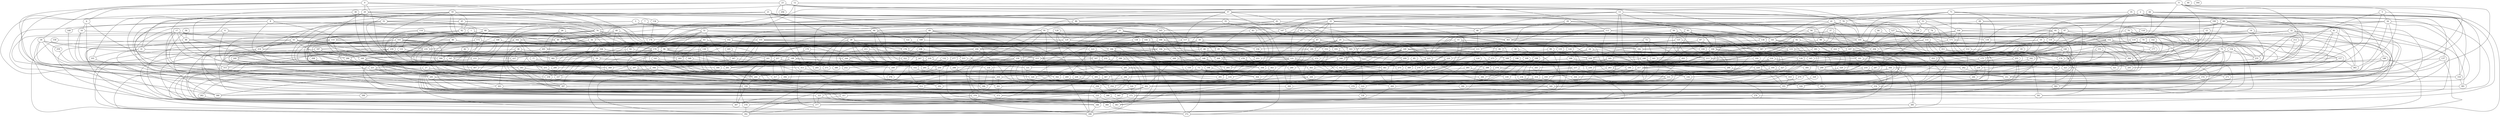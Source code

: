 strict graph "gnp_random_graph(400,0.015)" {
0;
1;
2;
3;
4;
5;
6;
7;
8;
9;
10;
11;
12;
13;
14;
15;
16;
17;
18;
19;
20;
21;
22;
23;
24;
25;
26;
27;
28;
29;
30;
31;
32;
33;
34;
35;
36;
37;
38;
39;
40;
41;
42;
43;
44;
45;
46;
47;
48;
49;
50;
51;
52;
53;
54;
55;
56;
57;
58;
59;
60;
61;
62;
63;
64;
65;
66;
67;
68;
69;
70;
71;
72;
73;
74;
75;
76;
77;
78;
79;
80;
81;
82;
83;
84;
85;
86;
87;
88;
89;
90;
91;
92;
93;
94;
95;
96;
97;
98;
99;
100;
101;
102;
103;
104;
105;
106;
107;
108;
109;
110;
111;
112;
113;
114;
115;
116;
117;
118;
119;
120;
121;
122;
123;
124;
125;
126;
127;
128;
129;
130;
131;
132;
133;
134;
135;
136;
137;
138;
139;
140;
141;
142;
143;
144;
145;
146;
147;
148;
149;
150;
151;
152;
153;
154;
155;
156;
157;
158;
159;
160;
161;
162;
163;
164;
165;
166;
167;
168;
169;
170;
171;
172;
173;
174;
175;
176;
177;
178;
179;
180;
181;
182;
183;
184;
185;
186;
187;
188;
189;
190;
191;
192;
193;
194;
195;
196;
197;
198;
199;
200;
201;
202;
203;
204;
205;
206;
207;
208;
209;
210;
211;
212;
213;
214;
215;
216;
217;
218;
219;
220;
221;
222;
223;
224;
225;
226;
227;
228;
229;
230;
231;
232;
233;
234;
235;
236;
237;
238;
239;
240;
241;
242;
243;
244;
245;
246;
247;
248;
249;
250;
251;
252;
253;
254;
255;
256;
257;
258;
259;
260;
261;
262;
263;
264;
265;
266;
267;
268;
269;
270;
271;
272;
273;
274;
275;
276;
277;
278;
279;
280;
281;
282;
283;
284;
285;
286;
287;
288;
289;
290;
291;
292;
293;
294;
295;
296;
297;
298;
299;
300;
301;
302;
303;
304;
305;
306;
307;
308;
309;
310;
311;
312;
313;
314;
315;
316;
317;
318;
319;
320;
321;
322;
323;
324;
325;
326;
327;
328;
329;
330;
331;
332;
333;
334;
335;
336;
337;
338;
339;
340;
341;
342;
343;
344;
345;
346;
347;
348;
349;
350;
351;
352;
353;
354;
355;
356;
357;
358;
359;
360;
361;
362;
363;
364;
365;
366;
367;
368;
369;
370;
371;
372;
373;
374;
375;
376;
377;
378;
379;
380;
381;
382;
383;
384;
385;
386;
387;
388;
389;
390;
391;
392;
393;
394;
395;
396;
397;
398;
399;
0 -- 322  [is_available=True, prob="1.0"];
0 -- 4  [is_available=True, prob="0.0726998832692"];
0 -- 301  [is_available=True, prob="0.806934179487"];
0 -- 206  [is_available=True, prob="0.894189345176"];
0 -- 20  [is_available=True, prob="1.0"];
0 -- 89  [is_available=True, prob="0.0218741669654"];
0 -- 30  [is_available=True, prob="0.818234879065"];
1 -- 131  [is_available=True, prob="1.0"];
1 -- 293  [is_available=True, prob="0.576075749547"];
1 -- 363  [is_available=True, prob="0.551201395053"];
1 -- 110  [is_available=True, prob="0.827948756315"];
1 -- 208  [is_available=True, prob="1.0"];
1 -- 246  [is_available=True, prob="1.0"];
1 -- 250  [is_available=True, prob="1.0"];
1 -- 155  [is_available=True, prob="0.784431760391"];
2 -- 105  [is_available=True, prob="1.0"];
2 -- 75  [is_available=True, prob="0.796794281281"];
2 -- 147  [is_available=True, prob="0.865107361998"];
2 -- 86  [is_available=True, prob="0.0222713299211"];
2 -- 137  [is_available=True, prob="1.0"];
2 -- 346  [is_available=True, prob="0.456144506283"];
2 -- 316  [is_available=True, prob="1.0"];
3 -- 64  [is_available=True, prob="1.0"];
3 -- 375  [is_available=True, prob="0.869087251395"];
3 -- 117  [is_available=True, prob="0.648052642475"];
3 -- 261  [is_available=True, prob="0.861045793582"];
4 -- 16  [is_available=True, prob="0.8864954174"];
4 -- 286  [is_available=True, prob="0.865435330327"];
4 -- 217  [is_available=True, prob="0.637368089387"];
5 -- 288  [is_available=True, prob="0.8856709337"];
5 -- 34  [is_available=True, prob="0.791278885497"];
5 -- 274  [is_available=True, prob="0.222026083991"];
5 -- 279  [is_available=True, prob="0.584439600055"];
6 -- 325  [is_available=True, prob="0.0122724106047"];
6 -- 110  [is_available=True, prob="1.0"];
6 -- 102  [is_available=True, prob="1.0"];
6 -- 285  [is_available=True, prob="0.403318284214"];
7 -- 98  [is_available=True, prob="0.689351737018"];
7 -- 229  [is_available=True, prob="1.0"];
7 -- 394  [is_available=True, prob="1.0"];
7 -- 51  [is_available=True, prob="0.884594959981"];
7 -- 378  [is_available=True, prob="0.318145336732"];
7 -- 159  [is_available=True, prob="0.499278144308"];
8 -- 68  [is_available=True, prob="1.0"];
8 -- 168  [is_available=True, prob="1.0"];
8 -- 363  [is_available=True, prob="0.225043532969"];
8 -- 306  [is_available=True, prob="0.535110232657"];
8 -- 371  [is_available=True, prob="0.960340244808"];
8 -- 388  [is_available=True, prob="0.204473792044"];
9 -- 231  [is_available=True, prob="0.748900096702"];
9 -- 170  [is_available=True, prob="0.113413078509"];
9 -- 141  [is_available=True, prob="1.0"];
9 -- 174  [is_available=True, prob="0.32110133143"];
9 -- 271  [is_available=True, prob="0.482257637343"];
9 -- 367  [is_available=True, prob="0.845804739842"];
9 -- 89  [is_available=True, prob="0.346884150103"];
9 -- 57  [is_available=True, prob="0.808056725786"];
9 -- 314  [is_available=True, prob="0.228247129012"];
9 -- 347  [is_available=True, prob="0.429451484908"];
10 -- 350  [is_available=True, prob="0.843493603841"];
10 -- 323  [is_available=True, prob="0.599103185294"];
10 -- 156  [is_available=True, prob="0.0388002867244"];
10 -- 222  [is_available=True, prob="1.0"];
10 -- 126  [is_available=True, prob="1.0"];
11 -- 129  [is_available=True, prob="0.931888008129"];
11 -- 166  [is_available=True, prob="0.420814862712"];
11 -- 108  [is_available=True, prob="0.167272460382"];
11 -- 397  [is_available=True, prob="1.0"];
11 -- 371  [is_available=True, prob="1.0"];
11 -- 150  [is_available=True, prob="0.0859266915567"];
11 -- 311  [is_available=True, prob="1.0"];
11 -- 286  [is_available=True, prob="0.55977093678"];
12 -- 324  [is_available=True, prob="0.58078640972"];
12 -- 105  [is_available=True, prob="0.487306170405"];
12 -- 20  [is_available=True, prob="0.344029566256"];
12 -- 141  [is_available=True, prob="0.394383444027"];
12 -- 230  [is_available=True, prob="0.264321385663"];
13 -- 33  [is_available=True, prob="1.0"];
13 -- 228  [is_available=True, prob="0.164544455276"];
13 -- 359  [is_available=True, prob="0.940544817257"];
13 -- 75  [is_available=True, prob="0.204812118777"];
13 -- 46  [is_available=True, prob="0.230679340404"];
13 -- 181  [is_available=True, prob="0.987161251895"];
13 -- 121  [is_available=True, prob="0.0503977442242"];
13 -- 185  [is_available=True, prob="1.0"];
14 -- 56  [is_available=True, prob="1.0"];
14 -- 362  [is_available=True, prob="1.0"];
14 -- 205  [is_available=True, prob="0.523350318131"];
14 -- 119  [is_available=True, prob="0.437494246122"];
15 -- 227  [is_available=True, prob="1.0"];
15 -- 135  [is_available=True, prob="0.678525943295"];
15 -- 150  [is_available=True, prob="0.0925444805147"];
15 -- 248  [is_available=True, prob="0.10038899521"];
15 -- 283  [is_available=True, prob="0.714387052655"];
15 -- 124  [is_available=True, prob="0.962356676251"];
15 -- 318  [is_available=True, prob="0.361165212818"];
16 -- 89  [is_available=True, prob="0.451609479137"];
16 -- 251  [is_available=True, prob="0.750113547743"];
16 -- 183  [is_available=True, prob="0.478127646544"];
17 -- 80  [is_available=True, prob="0.646689781952"];
17 -- 307  [is_available=True, prob="1.0"];
17 -- 345  [is_available=True, prob="0.0639357047348"];
17 -- 88  [is_available=True, prob="0.191202917795"];
17 -- 89  [is_available=True, prob="0.143298382518"];
17 -- 285  [is_available=True, prob="0.529308435847"];
17 -- 31  [is_available=True, prob="0.0480601513245"];
18 -- 129  [is_available=True, prob="0.48625948854"];
18 -- 163  [is_available=True, prob="0.924795059215"];
18 -- 101  [is_available=True, prob="0.00225679172551"];
18 -- 165  [is_available=True, prob="0.777521840631"];
18 -- 170  [is_available=True, prob="0.0725422822349"];
18 -- 76  [is_available=True, prob="1.0"];
18 -- 241  [is_available=True, prob="0.750787515697"];
18 -- 82  [is_available=True, prob="1.0"];
18 -- 195  [is_available=True, prob="0.750771093397"];
18 -- 86  [is_available=True, prob="1.0"];
18 -- 280  [is_available=True, prob="0.492959344936"];
18 -- 63  [is_available=True, prob="1.0"];
19 -- 299  [is_available=True, prob="1.0"];
19 -- 275  [is_available=True, prob="0.480439658344"];
19 -- 268  [is_available=True, prob="1.0"];
19 -- 253  [is_available=True, prob="0.908957449236"];
20 -- 134  [is_available=True, prob="0.100233698751"];
20 -- 330  [is_available=True, prob="1.0"];
20 -- 141  [is_available=True, prob="0.915362178452"];
20 -- 397  [is_available=True, prob="0.542328369428"];
20 -- 382  [is_available=True, prob="0.179436048918"];
20 -- 315  [is_available=True, prob="0.179372400438"];
20 -- 190  [is_available=True, prob="0.732938953558"];
21 -- 321  [is_available=True, prob="0.156263913297"];
21 -- 261  [is_available=True, prob="0.661368857346"];
21 -- 391  [is_available=True, prob="1.0"];
21 -- 104  [is_available=True, prob="0.725386595008"];
21 -- 337  [is_available=True, prob="0.481969895527"];
21 -- 52  [is_available=True, prob="0.975326209671"];
21 -- 149  [is_available=True, prob="0.9861273486"];
21 -- 313  [is_available=True, prob="0.582813304405"];
21 -- 28  [is_available=True, prob="0.48725311807"];
22 -- 145  [is_available=True, prob="0.0530524751824"];
22 -- 371  [is_available=True, prob="0.142746388203"];
22 -- 365  [is_available=True, prob="0.913012517409"];
22 -- 166  [is_available=True, prob="0.25827520915"];
23 -- 256  [is_available=True, prob="0.731638148249"];
23 -- 354  [is_available=True, prob="0.720122589967"];
23 -- 78  [is_available=True, prob="0.208931518158"];
23 -- 113  [is_available=True, prob="0.53476714606"];
23 -- 57  [is_available=True, prob="1.0"];
23 -- 91  [is_available=True, prob="1.0"];
23 -- 31  [is_available=True, prob="0.243316908833"];
24 -- 209  [is_available=True, prob="0.127213498611"];
24 -- 242  [is_available=True, prob="0.829390544356"];
24 -- 301  [is_available=True, prob="0.767081837512"];
24 -- 343  [is_available=True, prob="0.197572942877"];
25 -- 225  [is_available=True, prob="0.51302071992"];
25 -- 356  [is_available=True, prob="0.867844623444"];
25 -- 353  [is_available=True, prob="0.770835372857"];
25 -- 40  [is_available=True, prob="0.56796952026"];
25 -- 115  [is_available=True, prob="0.609080456639"];
25 -- 180  [is_available=True, prob="0.0206565216538"];
26 -- 56  [is_available=True, prob="0.748519345381"];
26 -- 201  [is_available=True, prob="0.336757553849"];
27 -- 337  [is_available=True, prob="0.544582476505"];
27 -- 372  [is_available=True, prob="0.496379883048"];
27 -- 318  [is_available=True, prob="1.0"];
28 -- 224  [is_available=True, prob="0.431739326799"];
28 -- 291  [is_available=True, prob="1.0"];
28 -- 293  [is_available=True, prob="0.787421954246"];
28 -- 40  [is_available=True, prob="1.0"];
28 -- 205  [is_available=True, prob="0.521569472631"];
28 -- 334  [is_available=True, prob="0.143870319516"];
28 -- 146  [is_available=True, prob="0.737176876537"];
28 -- 59  [is_available=True, prob="0.161222906465"];
28 -- 220  [is_available=True, prob="0.997884205788"];
29 -- 225  [is_available=True, prob="1.0"];
29 -- 171  [is_available=True, prob="0.546797559934"];
29 -- 111  [is_available=True, prob="1.0"];
29 -- 273  [is_available=True, prob="0.41897433238"];
29 -- 93  [is_available=True, prob="0.518491891659"];
29 -- 95  [is_available=True, prob="1.0"];
30 -- 160  [is_available=True, prob="0.975880904315"];
30 -- 259  [is_available=True, prob="0.920052481606"];
30 -- 235  [is_available=True, prob="0.852783435146"];
30 -- 317  [is_available=True, prob="1.0"];
30 -- 355  [is_available=True, prob="1.0"];
30 -- 285  [is_available=True, prob="0.904579583661"];
31 -- 388  [is_available=True, prob="0.570090838161"];
31 -- 101  [is_available=True, prob="0.938927334771"];
31 -- 233  [is_available=True, prob="0.0169078542123"];
31 -- 365  [is_available=True, prob="1.0"];
32 -- 224  [is_available=True, prob="0.441386568172"];
32 -- 385  [is_available=True, prob="0.702632935703"];
32 -- 386  [is_available=True, prob="0.884281787705"];
32 -- 363  [is_available=True, prob="0.0696092686263"];
32 -- 204  [is_available=True, prob="1.0"];
32 -- 79  [is_available=True, prob="1.0"];
33 -- 163  [is_available=True, prob="0.822408149073"];
33 -- 102  [is_available=True, prob="0.564966468458"];
33 -- 296  [is_available=True, prob="1.0"];
33 -- 46  [is_available=True, prob="1.0"];
33 -- 368  [is_available=True, prob="1.0"];
33 -- 83  [is_available=True, prob="0.276248248884"];
33 -- 285  [is_available=True, prob="1.0"];
34 -- 388  [is_available=True, prob="0.277323231494"];
34 -- 104  [is_available=True, prob="1.0"];
34 -- 380  [is_available=True, prob="0.141743603514"];
34 -- 365  [is_available=True, prob="0.850524415701"];
34 -- 333  [is_available=True, prob="0.102433809178"];
34 -- 215  [is_available=True, prob="0.303608904574"];
34 -- 316  [is_available=True, prob="1.0"];
35 -- 384  [is_available=True, prob="0.171738657162"];
35 -- 65  [is_available=True, prob="0.70427121637"];
35 -- 236  [is_available=True, prob="0.165838650368"];
35 -- 186  [is_available=True, prob="0.67842156584"];
35 -- 60  [is_available=True, prob="0.312705850204"];
35 -- 254  [is_available=True, prob="0.633059893337"];
35 -- 191  [is_available=True, prob="1.0"];
36 -- 160  [is_available=True, prob="0.259307345232"];
36 -- 227  [is_available=True, prob="1.0"];
36 -- 263  [is_available=True, prob="1.0"];
36 -- 264  [is_available=True, prob="0.130572609938"];
36 -- 77  [is_available=True, prob="0.050706943885"];
36 -- 59  [is_available=True, prob="0.267587161336"];
37 -- 96  [is_available=True, prob="0.582565631595"];
37 -- 225  [is_available=True, prob="0.979534292677"];
37 -- 117  [is_available=True, prob="0.650119655486"];
37 -- 358  [is_available=True, prob="0.525595087806"];
37 -- 239  [is_available=True, prob="0.599638855545"];
38 -- 382  [is_available=True, prob="0.0109203659503"];
38 -- 124  [is_available=True, prob="1.0"];
38 -- 45  [is_available=True, prob="1.0"];
38 -- 358  [is_available=True, prob="1.0"];
39 -- 65  [is_available=True, prob="0.0564804400103"];
39 -- 362  [is_available=True, prob="0.968181616645"];
39 -- 300  [is_available=True, prob="0.550469991562"];
39 -- 111  [is_available=True, prob="0.256157251491"];
39 -- 336  [is_available=True, prob="1.0"];
39 -- 218  [is_available=True, prob="0.873630087404"];
39 -- 253  [is_available=True, prob="1.0"];
40 -- 225  [is_available=True, prob="1.0"];
40 -- 236  [is_available=True, prob="0.854188515443"];
40 -- 146  [is_available=True, prob="0.28181677869"];
40 -- 213  [is_available=True, prob="0.435419665795"];
40 -- 218  [is_available=True, prob="1.0"];
41 -- 160  [is_available=True, prob="0.163269220263"];
41 -- 68  [is_available=True, prob="0.00481364329269"];
41 -- 229  [is_available=True, prob="0.162476241801"];
41 -- 105  [is_available=True, prob="1.0"];
41 -- 273  [is_available=True, prob="0.549684703043"];
41 -- 127  [is_available=True, prob="1.0"];
42 -- 306  [is_available=True, prob="0.782887089251"];
43 -- 96  [is_available=True, prob="0.588425056312"];
43 -- 65  [is_available=True, prob="1.0"];
43 -- 391  [is_available=True, prob="0.0726966720473"];
43 -- 360  [is_available=True, prob="0.617944403679"];
43 -- 202  [is_available=True, prob="0.682617993857"];
43 -- 396  [is_available=True, prob="0.016600836974"];
43 -- 372  [is_available=True, prob="0.25426364605"];
43 -- 218  [is_available=True, prob="1.0"];
43 -- 347  [is_available=True, prob="0.0369768953368"];
44 -- 321  [is_available=True, prob="0.884425281504"];
44 -- 69  [is_available=True, prob="0.800206193464"];
44 -- 170  [is_available=True, prob="0.436810575693"];
44 -- 235  [is_available=True, prob="1.0"];
44 -- 116  [is_available=True, prob="0.758622069738"];
44 -- 372  [is_available=True, prob="0.749545558186"];
44 -- 381  [is_available=True, prob="0.790019709753"];
45 -- 82  [is_available=True, prob="0.159533537032"];
45 -- 123  [is_available=True, prob="1.0"];
45 -- 156  [is_available=True, prob="1.0"];
45 -- 319  [is_available=True, prob="1.0"];
46 -- 111  [is_available=True, prob="0.550758798246"];
46 -- 299  [is_available=True, prob="0.825027260064"];
46 -- 87  [is_available=True, prob="0.419320345598"];
47 -- 162  [is_available=True, prob="0.32847316966"];
47 -- 116  [is_available=True, prob="1.0"];
47 -- 349  [is_available=True, prob="0.0489947216005"];
47 -- 174  [is_available=True, prob="0.524653536572"];
48 -- 260  [is_available=True, prob="1.0"];
48 -- 235  [is_available=True, prob="0.312124783403"];
48 -- 178  [is_available=True, prob="1.0"];
48 -- 56  [is_available=True, prob="0.726594137724"];
48 -- 218  [is_available=True, prob="0.20410149582"];
48 -- 382  [is_available=True, prob="0.474556131048"];
49 -- 305  [is_available=True, prob="0.326226025189"];
49 -- 340  [is_available=True, prob="0.51821014142"];
49 -- 214  [is_available=True, prob="1.0"];
49 -- 88  [is_available=True, prob="1.0"];
49 -- 218  [is_available=True, prob="0.645221228575"];
49 -- 189  [is_available=True, prob="0.917884597635"];
49 -- 383  [is_available=True, prob="0.304742314329"];
50 -- 394  [is_available=True, prob="0.708334290134"];
50 -- 141  [is_available=True, prob="0.101934965212"];
50 -- 270  [is_available=True, prob="0.571215327343"];
50 -- 335  [is_available=True, prob="0.0209034900092"];
50 -- 153  [is_available=True, prob="0.5046171412"];
50 -- 284  [is_available=True, prob="0.385286375303"];
50 -- 125  [is_available=True, prob="0.332071644601"];
51 -- 320  [is_available=True, prob="1.0"];
51 -- 169  [is_available=True, prob="0.752327982251"];
51 -- 305  [is_available=True, prob="1.0"];
51 -- 371  [is_available=True, prob="0.38367023394"];
51 -- 116  [is_available=True, prob="0.809308065496"];
51 -- 201  [is_available=True, prob="0.942452399518"];
51 -- 184  [is_available=True, prob="1.0"];
52 -- 214  [is_available=True, prob="0.593512075682"];
52 -- 76  [is_available=True, prob="0.931094130354"];
52 -- 342  [is_available=True, prob="0.0797877887847"];
52 -- 345  [is_available=True, prob="0.588178617729"];
52 -- 197  [is_available=True, prob="0.140739173959"];
53 -- 97  [is_available=True, prob="0.0777564462385"];
53 -- 363  [is_available=True, prob="0.734155521201"];
53 -- 228  [is_available=True, prob="0.48361185449"];
53 -- 75  [is_available=True, prob="0.371632683564"];
53 -- 311  [is_available=True, prob="0.203673121104"];
53 -- 123  [is_available=True, prob="0.528604405328"];
54 -- 196  [is_available=True, prob="0.0151601933133"];
54 -- 355  [is_available=True, prob="0.694880420911"];
54 -- 108  [is_available=True, prob="0.469235753043"];
55 -- 64  [is_available=True, prob="0.304231495754"];
55 -- 324  [is_available=True, prob="0.614300360573"];
55 -- 331  [is_available=True, prob="1.0"];
55 -- 76  [is_available=True, prob="1.0"];
55 -- 87  [is_available=True, prob="1.0"];
55 -- 319  [is_available=True, prob="0.885435219027"];
56 -- 164  [is_available=True, prob="0.889227415097"];
56 -- 397  [is_available=True, prob="0.807803626225"];
57 -- 136  [is_available=True, prob="0.285136567663"];
57 -- 117  [is_available=True, prob="1.0"];
57 -- 280  [is_available=True, prob="1.0"];
57 -- 250  [is_available=True, prob="0.538532911146"];
57 -- 61  [is_available=True, prob="0.770274520108"];
57 -- 254  [is_available=True, prob="0.568350576857"];
58 -- 88  [is_available=True, prob="0.762532580686"];
58 -- 315  [is_available=True, prob="1.0"];
59 -- 288  [is_available=True, prob="0.853001925136"];
59 -- 261  [is_available=True, prob="1.0"];
59 -- 360  [is_available=True, prob="0.365325659631"];
59 -- 357  [is_available=True, prob="0.818101231855"];
60 -- 384  [is_available=True, prob="0.722205655266"];
60 -- 321  [is_available=True, prob="0.977537603266"];
60 -- 326  [is_available=True, prob="1.0"];
60 -- 301  [is_available=True, prob="0.100388602944"];
60 -- 252  [is_available=True, prob="0.872936590898"];
60 -- 126  [is_available=True, prob="0.360509287435"];
60 -- 95  [is_available=True, prob="0.0822383497836"];
61 -- 107  [is_available=True, prob="0.635097295637"];
61 -- 293  [is_available=True, prob="1.0"];
61 -- 106  [is_available=True, prob="0.128563857099"];
61 -- 171  [is_available=True, prob="0.837073916449"];
61 -- 82  [is_available=True, prob="0.794950828455"];
61 -- 89  [is_available=True, prob="0.3474845725"];
62 -- 121  [is_available=True, prob="1.0"];
62 -- 227  [is_available=True, prob="0.695975385151"];
63 -- 385  [is_available=True, prob="0.225829391299"];
63 -- 235  [is_available=True, prob="0.429695626155"];
63 -- 367  [is_available=True, prob="0.601518750497"];
63 -- 240  [is_available=True, prob="0.299273526187"];
63 -- 277  [is_available=True, prob="0.792901972587"];
63 -- 380  [is_available=True, prob="0.400861477208"];
63 -- 383  [is_available=True, prob="0.570404949913"];
64 -- 295  [is_available=True, prob="0.426120108032"];
64 -- 105  [is_available=True, prob="0.166796777993"];
64 -- 241  [is_available=True, prob="0.445397215996"];
64 -- 89  [is_available=True, prob="0.95421562832"];
64 -- 217  [is_available=True, prob="0.587121723783"];
64 -- 122  [is_available=True, prob="0.829423149908"];
65 -- 198  [is_available=True, prob="0.676848759113"];
65 -- 272  [is_available=True, prob="0.705221669454"];
65 -- 241  [is_available=True, prob="0.921995959516"];
65 -- 283  [is_available=True, prob="0.340573729717"];
67 -- 106  [is_available=True, prob="0.751519007822"];
67 -- 330  [is_available=True, prob="0.292300250109"];
67 -- 194  [is_available=True, prob="0.157308498952"];
68 -- 129  [is_available=True, prob="0.788553556657"];
68 -- 167  [is_available=True, prob="1.0"];
68 -- 172  [is_available=True, prob="0.520052661299"];
68 -- 346  [is_available=True, prob="1.0"];
68 -- 379  [is_available=True, prob="1.0"];
68 -- 286  [is_available=True, prob="0.620735979017"];
69 -- 136  [is_available=True, prob="1.0"];
69 -- 233  [is_available=True, prob="0.55427609402"];
69 -- 290  [is_available=True, prob="0.0201785960077"];
69 -- 118  [is_available=True, prob="0.0141889847807"];
70 -- 323  [is_available=True, prob="0.186561155667"];
70 -- 293  [is_available=True, prob="1.0"];
70 -- 297  [is_available=True, prob="0.872024205217"];
70 -- 107  [is_available=True, prob="0.78579712834"];
70 -- 173  [is_available=True, prob="0.223015901558"];
70 -- 177  [is_available=True, prob="0.463558886848"];
71 -- 229  [is_available=True, prob="0.0954715026367"];
71 -- 74  [is_available=True, prob="0.508229126601"];
71 -- 171  [is_available=True, prob="0.535128746616"];
71 -- 365  [is_available=True, prob="0.075391326592"];
71 -- 78  [is_available=True, prob="1.0"];
71 -- 113  [is_available=True, prob="0.328234914175"];
71 -- 341  [is_available=True, prob="0.590680276794"];
72 -- 161  [is_available=True, prob="0.335785970444"];
72 -- 354  [is_available=True, prob="0.86894540784"];
72 -- 203  [is_available=True, prob="0.747359630941"];
72 -- 246  [is_available=True, prob="0.10136698058"];
72 -- 193  [is_available=True, prob="1.0"];
73 -- 354  [is_available=True, prob="0.686301088819"];
73 -- 318  [is_available=True, prob="0.272573807618"];
73 -- 271  [is_available=True, prob="0.412006587932"];
74 -- 287  [is_available=True, prob="0.676116079895"];
74 -- 133  [is_available=True, prob="0.874747408546"];
75 -- 384  [is_available=True, prob="0.195672462634"];
75 -- 161  [is_available=True, prob="1.0"];
75 -- 229  [is_available=True, prob="0.114223549101"];
75 -- 302  [is_available=True, prob="0.754113839973"];
75 -- 335  [is_available=True, prob="0.0440127003062"];
75 -- 351  [is_available=True, prob="0.52889881581"];
75 -- 340  [is_available=True, prob="1.0"];
75 -- 219  [is_available=True, prob="0.10048418793"];
75 -- 157  [is_available=True, prob="0.0248290623158"];
75 -- 287  [is_available=True, prob="0.345166888119"];
76 -- 198  [is_available=True, prob="1.0"];
76 -- 135  [is_available=True, prob="1.0"];
76 -- 266  [is_available=True, prob="0.597926194736"];
76 -- 306  [is_available=True, prob="0.861593680554"];
76 -- 117  [is_available=True, prob="1.0"];
76 -- 214  [is_available=True, prob="0.239712714026"];
76 -- 87  [is_available=True, prob="1.0"];
76 -- 180  [is_available=True, prob="0.0630446716939"];
77 -- 319  [is_available=True, prob="0.629314694773"];
77 -- 205  [is_available=True, prob="1.0"];
77 -- 239  [is_available=True, prob="0.622253882036"];
78 -- 98  [is_available=True, prob="0.235288542352"];
78 -- 239  [is_available=True, prob="1.0"];
78 -- 375  [is_available=True, prob="0.664320438271"];
78 -- 94  [is_available=True, prob="0.0471083849197"];
79 -- 288  [is_available=True, prob="0.676759495431"];
79 -- 231  [is_available=True, prob="0.347310138815"];
79 -- 111  [is_available=True, prob="0.749217144262"];
79 -- 209  [is_available=True, prob="1.0"];
79 -- 367  [is_available=True, prob="0.701256261659"];
79 -- 90  [is_available=True, prob="0.634127212695"];
79 -- 219  [is_available=True, prob="0.404606644369"];
80 -- 384  [is_available=True, prob="0.638242126285"];
80 -- 327  [is_available=True, prob="0.840529542846"];
80 -- 106  [is_available=True, prob="1.0"];
80 -- 299  [is_available=True, prob="0.493250365945"];
80 -- 377  [is_available=True, prob="1.0"];
80 -- 221  [is_available=True, prob="1.0"];
81 -- 288  [is_available=True, prob="0.524565420244"];
81 -- 173  [is_available=True, prob="1.0"];
81 -- 262  [is_available=True, prob="0.697762607972"];
81 -- 279  [is_available=True, prob="0.122559431108"];
82 -- 230  [is_available=True, prob="1.0"];
82 -- 103  [is_available=True, prob="0.721598240855"];
82 -- 90  [is_available=True, prob="1.0"];
82 -- 221  [is_available=True, prob="0.373274068556"];
83 -- 178  [is_available=True, prob="1.0"];
83 -- 293  [is_available=True, prob="0.112359115016"];
83 -- 391  [is_available=True, prob="0.228856313368"];
84 -- 200  [is_available=True, prob="1.0"];
84 -- 171  [is_available=True, prob="0.13905876939"];
85 -- 275  [is_available=True, prob="0.569495917548"];
86 -- 91  [is_available=True, prob="0.786158921797"];
86 -- 268  [is_available=True, prob="0.941751252628"];
86 -- 205  [is_available=True, prob="0.944131787223"];
87 -- 356  [is_available=True, prob="1.0"];
87 -- 297  [is_available=True, prob="1.0"];
87 -- 213  [is_available=True, prob="0.118922898416"];
87 -- 121  [is_available=True, prob="0.131440154569"];
87 -- 153  [is_available=True, prob="0.759444026377"];
88 -- 292  [is_available=True, prob="0.384815183016"];
88 -- 372  [is_available=True, prob="0.506497125465"];
88 -- 184  [is_available=True, prob="0.619810423117"];
89 -- 96  [is_available=True, prob="1.0"];
89 -- 398  [is_available=True, prob="0.80717714044"];
89 -- 121  [is_available=True, prob="0.195006848689"];
90 -- 273  [is_available=True, prob="0.601503422786"];
90 -- 109  [is_available=True, prob="0.630333111614"];
90 -- 270  [is_available=True, prob="0.737583858817"];
91 -- 368  [is_available=True, prob="0.508979150381"];
91 -- 392  [is_available=True, prob="0.338330553298"];
91 -- 267  [is_available=True, prob="1.0"];
91 -- 144  [is_available=True, prob="1.0"];
91 -- 370  [is_available=True, prob="0.00284211569618"];
91 -- 182  [is_available=True, prob="0.769022873068"];
91 -- 347  [is_available=True, prob="0.580460181462"];
92 -- 225  [is_available=True, prob="1.0"];
92 -- 106  [is_available=True, prob="0.166495487312"];
92 -- 107  [is_available=True, prob="0.0210644215839"];
92 -- 124  [is_available=True, prob="0.689803331416"];
92 -- 297  [is_available=True, prob="0.629301005975"];
93 -- 163  [is_available=True, prob="0.258829427032"];
93 -- 389  [is_available=True, prob="0.130090096688"];
93 -- 105  [is_available=True, prob="0.293121618098"];
93 -- 106  [is_available=True, prob="0.89978714796"];
93 -- 306  [is_available=True, prob="0.606615602765"];
93 -- 195  [is_available=True, prob="0.455954974922"];
93 -- 191  [is_available=True, prob="0.356690838769"];
94 -- 336  [is_available=True, prob="0.90792053808"];
94 -- 139  [is_available=True, prob="1.0"];
94 -- 110  [is_available=True, prob="1.0"];
94 -- 341  [is_available=True, prob="1.0"];
95 -- 330  [is_available=True, prob="0.631858947967"];
95 -- 331  [is_available=True, prob="1.0"];
95 -- 239  [is_available=True, prob="0.687371011917"];
95 -- 157  [is_available=True, prob="1.0"];
95 -- 116  [is_available=True, prob="1.0"];
95 -- 246  [is_available=True, prob="0.915473601533"];
96 -- 320  [is_available=True, prob="0.731939717625"];
96 -- 375  [is_available=True, prob="0.753312566463"];
96 -- 332  [is_available=True, prob="0.834218076275"];
96 -- 143  [is_available=True, prob="0.603340780711"];
96 -- 345  [is_available=True, prob="0.372189650205"];
96 -- 183  [is_available=True, prob="0.766902160205"];
96 -- 219  [is_available=True, prob="0.985737368426"];
96 -- 126  [is_available=True, prob="1.0"];
97 -- 393  [is_available=True, prob="0.919765272657"];
97 -- 106  [is_available=True, prob="0.765084388591"];
97 -- 116  [is_available=True, prob="0.0658296563897"];
97 -- 152  [is_available=True, prob="0.389810777863"];
97 -- 213  [is_available=True, prob="0.596340841793"];
98 -- 341  [is_available=True, prob="1.0"];
98 -- 204  [is_available=True, prob="0.663954205356"];
98 -- 222  [is_available=True, prob="0.412757847932"];
99 -- 145  [is_available=True, prob="0.863027627594"];
99 -- 373  [is_available=True, prob="0.796775921279"];
99 -- 108  [is_available=True, prob="0.189671664764"];
99 -- 229  [is_available=True, prob="0.0046460651118"];
99 -- 169  [is_available=True, prob="1.0"];
100 -- 165  [is_available=True, prob="1.0"];
100 -- 139  [is_available=True, prob="0.624040153041"];
100 -- 381  [is_available=True, prob="0.553973515327"];
100 -- 374  [is_available=True, prob="0.211516591825"];
100 -- 345  [is_available=True, prob="0.608358973496"];
100 -- 217  [is_available=True, prob="0.346268859419"];
100 -- 253  [is_available=True, prob="0.37834025302"];
101 -- 386  [is_available=True, prob="0.101712140263"];
102 -- 130  [is_available=True, prob="0.4855785437"];
102 -- 261  [is_available=True, prob="1.0"];
102 -- 193  [is_available=True, prob="0.908487523126"];
102 -- 245  [is_available=True, prob="1.0"];
102 -- 281  [is_available=True, prob="0.962284805502"];
103 -- 326  [is_available=True, prob="1.0"];
103 -- 230  [is_available=True, prob="0.279680858006"];
103 -- 235  [is_available=True, prob="1.0"];
103 -- 236  [is_available=True, prob="0.756624715246"];
103 -- 205  [is_available=True, prob="0.388241082709"];
103 -- 207  [is_available=True, prob="1.0"];
103 -- 176  [is_available=True, prob="0.173429982686"];
103 -- 306  [is_available=True, prob="0.642017314325"];
103 -- 219  [is_available=True, prob="0.0889993370263"];
104 -- 163  [is_available=True, prob="1.0"];
104 -- 171  [is_available=True, prob="0.322693595746"];
104 -- 112  [is_available=True, prob="0.410562083704"];
104 -- 115  [is_available=True, prob="0.429618053174"];
104 -- 246  [is_available=True, prob="1.0"];
104 -- 119  [is_available=True, prob="0.615892582134"];
105 -- 174  [is_available=True, prob="0.299275194105"];
105 -- 210  [is_available=True, prob="0.104997782623"];
105 -- 149  [is_available=True, prob="0.373396321678"];
105 -- 255  [is_available=True, prob="0.952374803358"];
106 -- 288  [is_available=True, prob="1.0"];
106 -- 327  [is_available=True, prob="1.0"];
106 -- 370  [is_available=True, prob="0.480859116246"];
106 -- 339  [is_available=True, prob="1.0"];
106 -- 121  [is_available=True, prob="1.0"];
107 -- 227  [is_available=True, prob="0.990223932208"];
107 -- 239  [is_available=True, prob="0.0876319835769"];
107 -- 355  [is_available=True, prob="0.848334817097"];
107 -- 278  [is_available=True, prob="0.38655187365"];
107 -- 251  [is_available=True, prob="0.912307847258"];
107 -- 319  [is_available=True, prob="0.242502477194"];
108 -- 294  [is_available=True, prob="0.256514389903"];
108 -- 234  [is_available=True, prob="0.171498166252"];
108 -- 312  [is_available=True, prob="1.0"];
108 -- 315  [is_available=True, prob="1.0"];
108 -- 383  [is_available=True, prob="1.0"];
109 -- 217  [is_available=True, prob="0.75577342584"];
109 -- 357  [is_available=True, prob="0.0224004595634"];
110 -- 352  [is_available=True, prob="0.822051675516"];
110 -- 387  [is_available=True, prob="0.305983044876"];
110 -- 388  [is_available=True, prob="0.604886984846"];
110 -- 182  [is_available=True, prob="0.574720642059"];
110 -- 280  [is_available=True, prob="0.678459516097"];
110 -- 126  [is_available=True, prob="1.0"];
111 -- 195  [is_available=True, prob="0.966112038036"];
111 -- 296  [is_available=True, prob="1.0"];
111 -- 120  [is_available=True, prob="1.0"];
111 -- 252  [is_available=True, prob="0.874459877292"];
112 -- 354  [is_available=True, prob="0.158385405616"];
112 -- 197  [is_available=True, prob="0.787228105372"];
113 -- 225  [is_available=True, prob="0.288453272477"];
113 -- 329  [is_available=True, prob="0.988918563573"];
113 -- 144  [is_available=True, prob="0.794428080792"];
113 -- 385  [is_available=True, prob="1.0"];
113 -- 339  [is_available=True, prob="0.129095822869"];
113 -- 314  [is_available=True, prob="1.0"];
113 -- 351  [is_available=True, prob="0.522193287479"];
114 -- 160  [is_available=True, prob="0.522006225895"];
114 -- 273  [is_available=True, prob="1.0"];
114 -- 162  [is_available=True, prob="0.0995710431236"];
114 -- 227  [is_available=True, prob="1.0"];
115 -- 392  [is_available=True, prob="1.0"];
115 -- 355  [is_available=True, prob="0.903973491392"];
115 -- 326  [is_available=True, prob="1.0"];
115 -- 336  [is_available=True, prob="0.952458085327"];
115 -- 264  [is_available=True, prob="0.81705004402"];
115 -- 306  [is_available=True, prob="1.0"];
115 -- 217  [is_available=True, prob="0.934136908638"];
116 -- 167  [is_available=True, prob="0.249639942481"];
116 -- 140  [is_available=True, prob="0.836183020204"];
116 -- 375  [is_available=True, prob="1.0"];
117 -- 193  [is_available=True, prob="0.865980463317"];
117 -- 163  [is_available=True, prob="0.948491525871"];
117 -- 268  [is_available=True, prob="1.0"];
117 -- 170  [is_available=True, prob="0.874911585781"];
117 -- 209  [is_available=True, prob="0.462373338049"];
117 -- 287  [is_available=True, prob="0.756308979877"];
118 -- 217  [is_available=True, prob="0.854315545044"];
118 -- 171  [is_available=True, prob="0.642103975217"];
119 -- 170  [is_available=True, prob="0.882015404551"];
119 -- 395  [is_available=True, prob="0.9824193313"];
119 -- 369  [is_available=True, prob="1.0"];
119 -- 298  [is_available=True, prob="1.0"];
120 -- 265  [is_available=True, prob="0.273224612014"];
120 -- 325  [is_available=True, prob="0.667042575297"];
121 -- 297  [is_available=True, prob="0.000401378537653"];
121 -- 334  [is_available=True, prob="0.149146676214"];
121 -- 337  [is_available=True, prob="0.643733842127"];
121 -- 371  [is_available=True, prob="0.0156368343698"];
121 -- 217  [is_available=True, prob="0.0174638214921"];
121 -- 287  [is_available=True, prob="0.701423497543"];
122 -- 223  [is_available=True, prob="0.141027892081"];
123 -- 290  [is_available=True, prob="1.0"];
123 -- 232  [is_available=True, prob="0.773909785504"];
123 -- 354  [is_available=True, prob="0.40262413045"];
123 -- 269  [is_available=True, prob="0.486836989248"];
124 -- 390  [is_available=True, prob="0.282521939377"];
124 -- 237  [is_available=True, prob="0.178684240937"];
124 -- 146  [is_available=True, prob="0.384537176622"];
125 -- 322  [is_available=True, prob="1.0"];
125 -- 135  [is_available=True, prob="0.807455067839"];
125 -- 190  [is_available=True, prob="1.0"];
125 -- 284  [is_available=True, prob="0.0342333295986"];
125 -- 222  [is_available=True, prob="0.943025896738"];
125 -- 341  [is_available=True, prob="0.452512310623"];
126 -- 195  [is_available=True, prob="0.503897474857"];
126 -- 366  [is_available=True, prob="0.473416661786"];
126 -- 316  [is_available=True, prob="0.931473878624"];
127 -- 152  [is_available=True, prob="0.258809893188"];
127 -- 224  [is_available=True, prob="0.496350239372"];
127 -- 157  [is_available=True, prob="0.942058534254"];
127 -- 344  [is_available=True, prob="0.323070647108"];
128 -- 384  [is_available=True, prob="1.0"];
128 -- 129  [is_available=True, prob="1.0"];
128 -- 226  [is_available=True, prob="0.187375340101"];
128 -- 197  [is_available=True, prob="0.0716116895702"];
128 -- 390  [is_available=True, prob="0.179871143842"];
129 -- 193  [is_available=True, prob="1.0"];
129 -- 206  [is_available=True, prob="0.6212350902"];
129 -- 318  [is_available=True, prob="0.405841130991"];
130 -- 202  [is_available=True, prob="0.151605988545"];
130 -- 267  [is_available=True, prob="0.504975966766"];
130 -- 234  [is_available=True, prob="0.840231106514"];
130 -- 314  [is_available=True, prob="0.171809983056"];
130 -- 346  [is_available=True, prob="0.28208964951"];
131 -- 325  [is_available=True, prob="0.112313508064"];
131 -- 200  [is_available=True, prob="0.865461181845"];
131 -- 270  [is_available=True, prob="0.197327352147"];
131 -- 247  [is_available=True, prob="0.456779618048"];
131 -- 346  [is_available=True, prob="0.176869694812"];
131 -- 349  [is_available=True, prob="0.990369598595"];
131 -- 382  [is_available=True, prob="1.0"];
131 -- 357  [is_available=True, prob="0.847061213386"];
132 -- 377  [is_available=True, prob="1.0"];
132 -- 291  [is_available=True, prob="0.0565622722142"];
133 -- 226  [is_available=True, prob="0.0704285181505"];
133 -- 292  [is_available=True, prob="0.0358695903858"];
133 -- 206  [is_available=True, prob="0.256143356891"];
133 -- 311  [is_available=True, prob="0.440953448744"];
133 -- 185  [is_available=True, prob="0.18949617093"];
133 -- 345  [is_available=True, prob="0.523904306436"];
134 -- 178  [is_available=True, prob="0.0290067785611"];
134 -- 147  [is_available=True, prob="0.913653608442"];
135 -- 357  [is_available=True, prob="0.0754224345008"];
135 -- 295  [is_available=True, prob="0.169597382916"];
135 -- 302  [is_available=True, prob="0.928252042245"];
135 -- 188  [is_available=True, prob="0.62506547703"];
136 -- 232  [is_available=True, prob="0.586062094397"];
136 -- 180  [is_available=True, prob="1.0"];
136 -- 285  [is_available=True, prob="0.292039960493"];
137 -- 372  [is_available=True, prob="1.0"];
137 -- 221  [is_available=True, prob="0.10870823378"];
137 -- 374  [is_available=True, prob="0.931301848055"];
138 -- 184  [is_available=True, prob="1.0"];
138 -- 320  [is_available=True, prob="0.0504775750513"];
138 -- 372  [is_available=True, prob="1.0"];
139 -- 284  [is_available=True, prob="0.596209084484"];
139 -- 247  [is_available=True, prob="1.0"];
140 -- 353  [is_available=True, prob="0.0254159007157"];
140 -- 332  [is_available=True, prob="1.0"];
140 -- 174  [is_available=True, prob="0.688494061588"];
140 -- 244  [is_available=True, prob="0.969895192134"];
140 -- 373  [is_available=True, prob="0.214011760223"];
140 -- 310  [is_available=True, prob="0.530965378587"];
140 -- 215  [is_available=True, prob="0.674992305783"];
141 -- 301  [is_available=True, prob="0.78314146849"];
141 -- 272  [is_available=True, prob="0.532641267927"];
141 -- 181  [is_available=True, prob="1.0"];
141 -- 248  [is_available=True, prob="1.0"];
142 -- 393  [is_available=True, prob="0.60620955435"];
142 -- 177  [is_available=True, prob="0.169139012676"];
142 -- 351  [is_available=True, prob="0.278937326901"];
142 -- 175  [is_available=True, prob="0.438139061071"];
143 -- 298  [is_available=True, prob="0.583733803505"];
143 -- 354  [is_available=True, prob="1.0"];
143 -- 207  [is_available=True, prob="0.531280367646"];
144 -- 184  [is_available=True, prob="1.0"];
144 -- 346  [is_available=True, prob="0.74471394729"];
144 -- 153  [is_available=True, prob="0.272589863355"];
146 -- 321  [is_available=True, prob="0.23769190707"];
146 -- 342  [is_available=True, prob="0.766919152546"];
146 -- 262  [is_available=True, prob="0.5301571413"];
146 -- 239  [is_available=True, prob="1.0"];
146 -- 341  [is_available=True, prob="1.0"];
146 -- 150  [is_available=True, prob="1.0"];
146 -- 378  [is_available=True, prob="0.49705979992"];
146 -- 389  [is_available=True, prob="0.0993173324445"];
147 -- 328  [is_available=True, prob="1.0"];
147 -- 155  [is_available=True, prob="0.306492173235"];
148 -- 241  [is_available=True, prob="0.273758362493"];
148 -- 187  [is_available=True, prob="0.428184357983"];
148 -- 260  [is_available=True, prob="0.0114367236275"];
148 -- 364  [is_available=True, prob="0.272051430534"];
148 -- 215  [is_available=True, prob="1.0"];
149 -- 352  [is_available=True, prob="1.0"];
149 -- 161  [is_available=True, prob="0.889177412083"];
149 -- 324  [is_available=True, prob="0.0884418960766"];
149 -- 369  [is_available=True, prob="0.652055606265"];
149 -- 305  [is_available=True, prob="0.257595439963"];
149 -- 169  [is_available=True, prob="0.851933833386"];
149 -- 159  [is_available=True, prob="0.59877794864"];
151 -- 321  [is_available=True, prob="0.48216673966"];
151 -- 234  [is_available=True, prob="1.0"];
151 -- 287  [is_available=True, prob="0.89046357789"];
151 -- 175  [is_available=True, prob="1.0"];
152 -- 292  [is_available=True, prob="0.460939425157"];
152 -- 231  [is_available=True, prob="1.0"];
152 -- 169  [is_available=True, prob="1.0"];
152 -- 359  [is_available=True, prob="0.0331598512228"];
152 -- 268  [is_available=True, prob="0.482871804668"];
152 -- 176  [is_available=True, prob="1.0"];
152 -- 361  [is_available=True, prob="0.506915942452"];
152 -- 217  [is_available=True, prob="1.0"];
153 -- 272  [is_available=True, prob="0.939014550214"];
153 -- 360  [is_available=True, prob="0.503321851773"];
153 -- 368  [is_available=True, prob="0.337591324698"];
153 -- 340  [is_available=True, prob="0.994041420418"];
153 -- 341  [is_available=True, prob="0.552109581821"];
154 -- 297  [is_available=True, prob="0.211615754286"];
154 -- 338  [is_available=True, prob="0.121503710285"];
154 -- 190  [is_available=True, prob="0.212638698342"];
154 -- 231  [is_available=True, prob="0.0431370913409"];
155 -- 261  [is_available=True, prob="1.0"];
155 -- 289  [is_available=True, prob="0.0128573753907"];
155 -- 264  [is_available=True, prob="0.594071596085"];
155 -- 233  [is_available=True, prob="0.673158400953"];
155 -- 176  [is_available=True, prob="1.0"];
155 -- 349  [is_available=True, prob="0.900038659082"];
155 -- 382  [is_available=True, prob="0.363147279625"];
156 -- 253  [is_available=True, prob="0.71640735887"];
157 -- 295  [is_available=True, prob="0.750727172184"];
157 -- 362  [is_available=True, prob="0.799606559674"];
157 -- 365  [is_available=True, prob="0.00932311642655"];
158 -- 392  [is_available=True, prob="0.396466159835"];
158 -- 170  [is_available=True, prob="0.970358306969"];
159 -- 288  [is_available=True, prob="0.989316066431"];
159 -- 243  [is_available=True, prob="1.0"];
159 -- 308  [is_available=True, prob="0.631474974685"];
159 -- 249  [is_available=True, prob="0.916245397685"];
159 -- 373  [is_available=True, prob="0.86076345861"];
160 -- 288  [is_available=True, prob="0.10230340822"];
160 -- 261  [is_available=True, prob="1.0"];
160 -- 332  [is_available=True, prob="0.00422247722266"];
160 -- 237  [is_available=True, prob="1.0"];
160 -- 396  [is_available=True, prob="0.494001277131"];
160 -- 252  [is_available=True, prob="1.0"];
161 -- 299  [is_available=True, prob="0.532068644033"];
161 -- 250  [is_available=True, prob="0.681291831183"];
162 -- 290  [is_available=True, prob="0.819287209596"];
162 -- 315  [is_available=True, prob="1.0"];
162 -- 170  [is_available=True, prob="1.0"];
162 -- 387  [is_available=True, prob="0.123570174662"];
162 -- 249  [is_available=True, prob="0.62151132926"];
162 -- 251  [is_available=True, prob="0.710738496198"];
162 -- 286  [is_available=True, prob="0.110026134864"];
163 -- 302  [is_available=True, prob="0.659760888744"];
164 -- 199  [is_available=True, prob="0.587119590057"];
164 -- 301  [is_available=True, prob="1.0"];
164 -- 280  [is_available=True, prob="0.680277436088"];
164 -- 278  [is_available=True, prob="1.0"];
164 -- 183  [is_available=True, prob="1.0"];
164 -- 382  [is_available=True, prob="0.455147884591"];
164 -- 312  [is_available=True, prob="1.0"];
165 -- 297  [is_available=True, prob="0.300024339249"];
165 -- 166  [is_available=True, prob="0.907019886178"];
165 -- 375  [is_available=True, prob="0.522870120055"];
166 -- 235  [is_available=True, prob="0.117219746021"];
166 -- 169  [is_available=True, prob="0.686970812898"];
166 -- 241  [is_available=True, prob="0.221397254141"];
166 -- 253  [is_available=True, prob="0.725985744408"];
166 -- 383  [is_available=True, prob="0.613826414345"];
167 -- 198  [is_available=True, prob="0.459434680118"];
167 -- 205  [is_available=True, prob="1.0"];
167 -- 302  [is_available=True, prob="0.767305533816"];
167 -- 377  [is_available=True, prob="1.0"];
167 -- 221  [is_available=True, prob="0.00916430692054"];
168 -- 351  [is_available=True, prob="0.422686110855"];
169 -- 323  [is_available=True, prob="0.862161178474"];
169 -- 303  [is_available=True, prob="0.430140357962"];
169 -- 283  [is_available=True, prob="0.388548645255"];
169 -- 284  [is_available=True, prob="0.350757678237"];
169 -- 341  [is_available=True, prob="0.967836251912"];
170 -- 257  [is_available=True, prob="0.398871050648"];
170 -- 358  [is_available=True, prob="0.913983903163"];
170 -- 360  [is_available=True, prob="0.951751716277"];
170 -- 382  [is_available=True, prob="1.0"];
170 -- 215  [is_available=True, prob="0.807148262064"];
170 -- 308  [is_available=True, prob="0.402787604828"];
170 -- 310  [is_available=True, prob="0.761305883257"];
170 -- 348  [is_available=True, prob="1.0"];
170 -- 319  [is_available=True, prob="0.447067143794"];
171 -- 182  [is_available=True, prob="0.693469247159"];
171 -- 262  [is_available=True, prob="0.482894576767"];
171 -- 361  [is_available=True, prob="0.277110407772"];
171 -- 266  [is_available=True, prob="0.407927197835"];
171 -- 220  [is_available=True, prob="0.748255076212"];
171 -- 351  [is_available=True, prob="1.0"];
172 -- 197  [is_available=True, prob="1.0"];
172 -- 367  [is_available=True, prob="1.0"];
172 -- 244  [is_available=True, prob="0.970345211215"];
172 -- 187  [is_available=True, prob="0.192769627492"];
172 -- 325  [is_available=True, prob="0.622062011978"];
173 -- 325  [is_available=True, prob="0.978156759521"];
173 -- 182  [is_available=True, prob="0.560622737114"];
173 -- 213  [is_available=True, prob="1.0"];
174 -- 219  [is_available=True, prob="0.049452085562"];
175 -- 243  [is_available=True, prob="0.736642282125"];
175 -- 332  [is_available=True, prob="0.871551456963"];
176 -- 398  [is_available=True, prob="0.348803833913"];
176 -- 244  [is_available=True, prob="0.673426356282"];
176 -- 223  [is_available=True, prob="0.6793004222"];
177 -- 242  [is_available=True, prob="0.662147287075"];
179 -- 394  [is_available=True, prob="1.0"];
179 -- 371  [is_available=True, prob="0.308471504234"];
179 -- 229  [is_available=True, prob="1.0"];
179 -- 199  [is_available=True, prob="1.0"];
180 -- 380  [is_available=True, prob="0.158067948591"];
180 -- 375  [is_available=True, prob="0.39985067362"];
181 -- 301  [is_available=True, prob="1.0"];
181 -- 203  [is_available=True, prob="0.00417277412618"];
181 -- 254  [is_available=True, prob="0.150162535129"];
182 -- 246  [is_available=True, prob="0.709071777418"];
182 -- 185  [is_available=True, prob="0.131498116834"];
182 -- 346  [is_available=True, prob="1.0"];
182 -- 191  [is_available=True, prob="1.0"];
183 -- 296  [is_available=True, prob="0.842532200141"];
183 -- 361  [is_available=True, prob="0.888452755476"];
183 -- 397  [is_available=True, prob="1.0"];
183 -- 339  [is_available=True, prob="0.125060242097"];
184 -- 356  [is_available=True, prob="0.0149572409128"];
184 -- 360  [is_available=True, prob="0.539801060217"];
184 -- 302  [is_available=True, prob="0.272429190704"];
184 -- 303  [is_available=True, prob="0.584147918756"];
184 -- 277  [is_available=True, prob="1.0"];
184 -- 202  [is_available=True, prob="1.0"];
185 -- 261  [is_available=True, prob="0.0688992233823"];
185 -- 237  [is_available=True, prob="0.643684888137"];
185 -- 190  [is_available=True, prob="1.0"];
186 -- 351  [is_available=True, prob="0.00903210964185"];
186 -- 309  [is_available=True, prob="0.534759890638"];
186 -- 398  [is_available=True, prob="0.379414019333"];
186 -- 295  [is_available=True, prob="0.453891327021"];
187 -- 233  [is_available=True, prob="1.0"];
187 -- 342  [is_available=True, prob="1.0"];
187 -- 378  [is_available=True, prob="0.032686658387"];
187 -- 252  [is_available=True, prob="0.597301660883"];
187 -- 286  [is_available=True, prob="0.714834730174"];
188 -- 375  [is_available=True, prob="0.646808990067"];
188 -- 210  [is_available=True, prob="0.462010752532"];
188 -- 331  [is_available=True, prob="0.615895278336"];
188 -- 350  [is_available=True, prob="0.200229497436"];
189 -- 194  [is_available=True, prob="0.872115640777"];
189 -- 252  [is_available=True, prob="0.62264914216"];
189 -- 238  [is_available=True, prob="0.588671274098"];
190 -- 342  [is_available=True, prob="0.902121955533"];
190 -- 314  [is_available=True, prob="0.774981070443"];
191 -- 327  [is_available=True, prob="0.695516020937"];
191 -- 319  [is_available=True, prob="0.552033540008"];
192 -- 297  [is_available=True, prob="0.837094713898"];
192 -- 393  [is_available=True, prob="0.876536265888"];
193 -- 229  [is_available=True, prob="1.0"];
193 -- 284  [is_available=True, prob="1.0"];
194 -- 199  [is_available=True, prob="0.860348116359"];
194 -- 234  [is_available=True, prob="0.95499385937"];
194 -- 209  [is_available=True, prob="1.0"];
194 -- 250  [is_available=True, prob="0.494451220699"];
195 -- 360  [is_available=True, prob="0.0818348631408"];
195 -- 394  [is_available=True, prob="0.720153198011"];
195 -- 317  [is_available=True, prob="0.899799678964"];
196 -- 264  [is_available=True, prob="0.778400738341"];
196 -- 265  [is_available=True, prob="0.134532537118"];
196 -- 219  [is_available=True, prob="0.105431192046"];
196 -- 302  [is_available=True, prob="1.0"];
197 -- 357  [is_available=True, prob="1.0"];
197 -- 377  [is_available=True, prob="0.7746979135"];
197 -- 346  [is_available=True, prob="0.780532241381"];
197 -- 389  [is_available=True, prob="0.449850020573"];
198 -- 372  [is_available=True, prob="1.0"];
198 -- 279  [is_available=True, prob="0.801817608009"];
198 -- 314  [is_available=True, prob="0.728002408082"];
199 -- 261  [is_available=True, prob="1.0"];
199 -- 358  [is_available=True, prob="0.961444830922"];
199 -- 331  [is_available=True, prob="0.527050034521"];
199 -- 269  [is_available=True, prob="0.319292202253"];
199 -- 207  [is_available=True, prob="0.499946992597"];
199 -- 356  [is_available=True, prob="0.654938439017"];
200 -- 302  [is_available=True, prob="1.0"];
200 -- 270  [is_available=True, prob="1.0"];
201 -- 263  [is_available=True, prob="0.772536784109"];
201 -- 202  [is_available=True, prob="0.627301107829"];
201 -- 399  [is_available=True, prob="0.214079570132"];
201 -- 244  [is_available=True, prob="0.592365761236"];
202 -- 260  [is_available=True, prob="1.0"];
202 -- 205  [is_available=True, prob="1.0"];
202 -- 308  [is_available=True, prob="0.401186542154"];
203 -- 297  [is_available=True, prob="1.0"];
203 -- 250  [is_available=True, prob="0.50155387842"];
203 -- 379  [is_available=True, prob="0.970227460154"];
204 -- 361  [is_available=True, prob="1.0"];
204 -- 277  [is_available=True, prob="0.146991934626"];
205 -- 226  [is_available=True, prob="0.897697961147"];
206 -- 354  [is_available=True, prob="0.409686944371"];
206 -- 260  [is_available=True, prob="0.801749600352"];
206 -- 257  [is_available=True, prob="0.684170818487"];
206 -- 232  [is_available=True, prob="0.708396975202"];
206 -- 261  [is_available=True, prob="0.151682690371"];
207 -- 258  [is_available=True, prob="1.0"];
207 -- 264  [is_available=True, prob="0.522884686903"];
207 -- 301  [is_available=True, prob="1.0"];
207 -- 337  [is_available=True, prob="1.0"];
208 -- 355  [is_available=True, prob="1.0"];
208 -- 308  [is_available=True, prob="1.0"];
208 -- 313  [is_available=True, prob="0.354649950342"];
209 -- 369  [is_available=True, prob="0.990170748607"];
210 -- 378  [is_available=True, prob="0.98053633911"];
210 -- 379  [is_available=True, prob="0.763155875608"];
210 -- 269  [is_available=True, prob="0.303912422813"];
211 -- 225  [is_available=True, prob="0.177120188951"];
211 -- 301  [is_available=True, prob="0.136469665722"];
211 -- 297  [is_available=True, prob="0.690127580525"];
211 -- 281  [is_available=True, prob="0.39731178975"];
212 -- 254  [is_available=True, prob="1.0"];
212 -- 222  [is_available=True, prob="0.282936159039"];
212 -- 293  [is_available=True, prob="0.919136483562"];
213 -- 323  [is_available=True, prob="0.0725009589954"];
213 -- 236  [is_available=True, prob="0.845897102675"];
213 -- 283  [is_available=True, prob="0.0909014776248"];
213 -- 380  [is_available=True, prob="0.724069342649"];
214 -- 392  [is_available=True, prob="1.0"];
214 -- 232  [is_available=True, prob="1.0"];
214 -- 361  [is_available=True, prob="0.117703897199"];
214 -- 394  [is_available=True, prob="0.531962486882"];
214 -- 240  [is_available=True, prob="0.388024066306"];
215 -- 224  [is_available=True, prob="0.768042186806"];
215 -- 354  [is_available=True, prob="0.340333299283"];
215 -- 397  [is_available=True, prob="1.0"];
215 -- 368  [is_available=True, prob="1.0"];
216 -- 224  [is_available=True, prob="0.424961247384"];
216 -- 260  [is_available=True, prob="1.0"];
216 -- 270  [is_available=True, prob="0.865456610653"];
216 -- 314  [is_available=True, prob="0.689588819152"];
216 -- 381  [is_available=True, prob="1.0"];
216 -- 351  [is_available=True, prob="0.17854664755"];
217 -- 354  [is_available=True, prob="0.230306586438"];
217 -- 342  [is_available=True, prob="0.329767555203"];
217 -- 359  [is_available=True, prob="1.0"];
217 -- 234  [is_available=True, prob="1.0"];
217 -- 398  [is_available=True, prob="0.0966508660732"];
217 -- 318  [is_available=True, prob="1.0"];
218 -- 392  [is_available=True, prob="0.412853025946"];
218 -- 395  [is_available=True, prob="1.0"];
218 -- 312  [is_available=True, prob="0.959068620157"];
218 -- 249  [is_available=True, prob="1.0"];
219 -- 362  [is_available=True, prob="1.0"];
220 -- 320  [is_available=True, prob="0.921113997284"];
220 -- 389  [is_available=True, prob="0.356745621387"];
220 -- 270  [is_available=True, prob="0.197253437178"];
221 -- 335  [is_available=True, prob="0.430213156129"];
221 -- 282  [is_available=True, prob="0.103856844745"];
221 -- 379  [is_available=True, prob="0.956982320477"];
221 -- 285  [is_available=True, prob="1.0"];
222 -- 355  [is_available=True, prob="1.0"];
222 -- 306  [is_available=True, prob="0.953914636718"];
222 -- 279  [is_available=True, prob="0.191007939326"];
223 -- 291  [is_available=True, prob="1.0"];
223 -- 298  [is_available=True, prob="0.340867336409"];
223 -- 327  [is_available=True, prob="0.490155451551"];
224 -- 393  [is_available=True, prob="0.738935977834"];
224 -- 333  [is_available=True, prob="0.936931537013"];
224 -- 310  [is_available=True, prob="0.175441525246"];
225 -- 292  [is_available=True, prob="1.0"];
225 -- 356  [is_available=True, prob="0.765375338163"];
225 -- 313  [is_available=True, prob="0.514007200503"];
225 -- 254  [is_available=True, prob="0.240366137576"];
226 -- 362  [is_available=True, prob="1.0"];
226 -- 263  [is_available=True, prob="0.868395390586"];
227 -- 388  [is_available=True, prob="1.0"];
228 -- 283  [is_available=True, prob="0.688462739144"];
229 -- 387  [is_available=True, prob="0.123973467894"];
229 -- 333  [is_available=True, prob="0.801869284464"];
229 -- 270  [is_available=True, prob="0.70086612668"];
229 -- 287  [is_available=True, prob="0.0466332620716"];
230 -- 275  [is_available=True, prob="0.76447267225"];
230 -- 309  [is_available=True, prob="0.621022902929"];
230 -- 248  [is_available=True, prob="0.611095523272"];
230 -- 377  [is_available=True, prob="1.0"];
231 -- 299  [is_available=True, prob="0.176355961358"];
232 -- 293  [is_available=True, prob="0.0547452395644"];
232 -- 262  [is_available=True, prob="1.0"];
232 -- 275  [is_available=True, prob="0.142860899493"];
232 -- 280  [is_available=True, prob="0.953174708112"];
233 -- 325  [is_available=True, prob="0.545151522411"];
233 -- 300  [is_available=True, prob="0.0117231295844"];
233 -- 307  [is_available=True, prob="0.474313990296"];
234 -- 254  [is_available=True, prob="1.0"];
235 -- 268  [is_available=True, prob="1.0"];
235 -- 331  [is_available=True, prob="1.0"];
235 -- 338  [is_available=True, prob="0.0117351943206"];
235 -- 341  [is_available=True, prob="1.0"];
237 -- 309  [is_available=True, prob="0.987804778728"];
237 -- 383  [is_available=True, prob="0.786146112407"];
238 -- 322  [is_available=True, prob="0.540410462472"];
238 -- 343  [is_available=True, prob="1.0"];
238 -- 247  [is_available=True, prob="0.657601821807"];
239 -- 266  [is_available=True, prob="0.537463995006"];
240 -- 258  [is_available=True, prob="1.0"];
240 -- 331  [is_available=True, prob="0.486376782263"];
240 -- 397  [is_available=True, prob="0.409331157073"];
240 -- 315  [is_available=True, prob="0.482889132089"];
241 -- 392  [is_available=True, prob="1.0"];
241 -- 274  [is_available=True, prob="0.254390458541"];
241 -- 269  [is_available=True, prob="1.0"];
241 -- 378  [is_available=True, prob="0.319312237883"];
242 -- 361  [is_available=True, prob="0.0398108438705"];
242 -- 364  [is_available=True, prob="1.0"];
242 -- 329  [is_available=True, prob="0.202887007798"];
243 -- 314  [is_available=True, prob="0.519432469686"];
244 -- 250  [is_available=True, prob="0.579700726218"];
245 -- 267  [is_available=True, prob="0.276482320669"];
245 -- 252  [is_available=True, prob="0.873961896241"];
246 -- 355  [is_available=True, prob="0.330352992243"];
246 -- 396  [is_available=True, prob="1.0"];
246 -- 307  [is_available=True, prob="0.608843193187"];
246 -- 344  [is_available=True, prob="1.0"];
246 -- 377  [is_available=True, prob="0.980722013533"];
247 -- 396  [is_available=True, prob="0.814626622046"];
247 -- 303  [is_available=True, prob="0.0128408669528"];
247 -- 371  [is_available=True, prob="0.0182729462842"];
247 -- 250  [is_available=True, prob="0.0814457145981"];
248 -- 289  [is_available=True, prob="0.437283572256"];
248 -- 303  [is_available=True, prob="1.0"];
249 -- 376  [is_available=True, prob="0.477159918465"];
250 -- 260  [is_available=True, prob="1.0"];
250 -- 397  [is_available=True, prob="0.555136385976"];
250 -- 292  [is_available=True, prob="0.655297605426"];
251 -- 320  [is_available=True, prob="1.0"];
251 -- 359  [is_available=True, prob="0.0364027403969"];
251 -- 342  [is_available=True, prob="0.260096159088"];
253 -- 293  [is_available=True, prob="0.116842601905"];
255 -- 360  [is_available=True, prob="0.0340733669439"];
255 -- 276  [is_available=True, prob="1.0"];
255 -- 261  [is_available=True, prob="0.327423917043"];
257 -- 291  [is_available=True, prob="1.0"];
257 -- 297  [is_available=True, prob="0.624318773187"];
257 -- 387  [is_available=True, prob="0.379911554626"];
257 -- 375  [is_available=True, prob="0.0926640968129"];
257 -- 317  [is_available=True, prob="0.603693573629"];
257 -- 394  [is_available=True, prob="0.0151114331741"];
259 -- 366  [is_available=True, prob="0.4123528552"];
260 -- 358  [is_available=True, prob="0.815870711858"];
260 -- 294  [is_available=True, prob="0.793867501858"];
260 -- 302  [is_available=True, prob="0.529849940912"];
262 -- 374  [is_available=True, prob="1.0"];
263 -- 399  [is_available=True, prob="0.556105596231"];
263 -- 276  [is_available=True, prob="0.596586713065"];
263 -- 361  [is_available=True, prob="0.456522539026"];
264 -- 379  [is_available=True, prob="0.807646271303"];
264 -- 388  [is_available=True, prob="1.0"];
264 -- 301  [is_available=True, prob="0.154849002747"];
265 -- 285  [is_available=True, prob="0.736356162816"];
265 -- 359  [is_available=True, prob="1.0"];
267 -- 392  [is_available=True, prob="0.635685380338"];
267 -- 332  [is_available=True, prob="1.0"];
268 -- 288  [is_available=True, prob="0.640004137538"];
268 -- 364  [is_available=True, prob="1.0"];
269 -- 393  [is_available=True, prob="0.756330903139"];
269 -- 398  [is_available=True, prob="0.624270807438"];
272 -- 340  [is_available=True, prob="0.291338521597"];
272 -- 281  [is_available=True, prob="0.714153422736"];
273 -- 352  [is_available=True, prob="1.0"];
274 -- 316  [is_available=True, prob="1.0"];
274 -- 342  [is_available=True, prob="0.0375815616"];
274 -- 305  [is_available=True, prob="1.0"];
275 -- 359  [is_available=True, prob="0.837318814622"];
277 -- 332  [is_available=True, prob="0.609415662146"];
278 -- 352  [is_available=True, prob="0.508426013211"];
278 -- 279  [is_available=True, prob="1.0"];
279 -- 369  [is_available=True, prob="0.214888795489"];
279 -- 340  [is_available=True, prob="0.92431164397"];
281 -- 296  [is_available=True, prob="0.946702185197"];
281 -- 333  [is_available=True, prob="1.0"];
282 -- 383  [is_available=True, prob="1.0"];
283 -- 366  [is_available=True, prob="1.0"];
283 -- 336  [is_available=True, prob="0.614929090474"];
284 -- 355  [is_available=True, prob="0.205747263911"];
285 -- 292  [is_available=True, prob="0.576427495751"];
285 -- 373  [is_available=True, prob="0.655047447617"];
286 -- 371  [is_available=True, prob="0.653114297755"];
286 -- 373  [is_available=True, prob="0.295810320094"];
286 -- 380  [is_available=True, prob="0.465027913153"];
287 -- 318  [is_available=True, prob="0.303003285092"];
288 -- 347  [is_available=True, prob="0.834996895542"];
288 -- 366  [is_available=True, prob="0.937245330987"];
288 -- 339  [is_available=True, prob="0.164506298519"];
289 -- 368  [is_available=True, prob="1.0"];
290 -- 366  [is_available=True, prob="1.0"];
290 -- 373  [is_available=True, prob="1.0"];
291 -- 351  [is_available=True, prob="0.331267285766"];
294 -- 386  [is_available=True, prob="0.303132999257"];
296 -- 324  [is_available=True, prob="1.0"];
296 -- 325  [is_available=True, prob="0.139522620341"];
296 -- 312  [is_available=True, prob="0.676850723647"];
297 -- 320  [is_available=True, prob="0.504541671074"];
298 -- 396  [is_available=True, prob="0.524986600991"];
299 -- 385  [is_available=True, prob="0.417622151045"];
301 -- 373  [is_available=True, prob="1.0"];
302 -- 325  [is_available=True, prob="0.291542367466"];
302 -- 345  [is_available=True, prob="1.0"];
302 -- 357  [is_available=True, prob="0.324834732004"];
303 -- 339  [is_available=True, prob="1.0"];
303 -- 309  [is_available=True, prob="1.0"];
305 -- 354  [is_available=True, prob="0.823808914779"];
305 -- 398  [is_available=True, prob="1.0"];
306 -- 349  [is_available=True, prob="1.0"];
308 -- 397  [is_available=True, prob="1.0"];
308 -- 369  [is_available=True, prob="0.769270745895"];
309 -- 354  [is_available=True, prob="0.659250833057"];
310 -- 355  [is_available=True, prob="0.84034281347"];
310 -- 326  [is_available=True, prob="0.676384341452"];
311 -- 384  [is_available=True, prob="0.883957545111"];
311 -- 339  [is_available=True, prob="0.53540854515"];
312 -- 335  [is_available=True, prob="1.0"];
312 -- 388  [is_available=True, prob="0.482226362511"];
313 -- 350  [is_available=True, prob="0.170585144677"];
313 -- 398  [is_available=True, prob="0.559824041372"];
314 -- 396  [is_available=True, prob="0.718022024202"];
314 -- 319  [is_available=True, prob="0.471045666943"];
315 -- 392  [is_available=True, prob="1.0"];
315 -- 335  [is_available=True, prob="0.139072992328"];
316 -- 381  [is_available=True, prob="0.0883165170184"];
318 -- 397  [is_available=True, prob="0.971835152632"];
319 -- 338  [is_available=True, prob="0.0249443339909"];
320 -- 369  [is_available=True, prob="0.989548981836"];
324 -- 375  [is_available=True, prob="0.874536856505"];
325 -- 360  [is_available=True, prob="0.424014077053"];
325 -- 377  [is_available=True, prob="0.720422023126"];
327 -- 396  [is_available=True, prob="1.0"];
328 -- 355  [is_available=True, prob="0.137418450632"];
329 -- 350  [is_available=True, prob="1.0"];
330 -- 333  [is_available=True, prob="0.287649061229"];
331 -- 369  [is_available=True, prob="0.313063707095"];
332 -- 390  [is_available=True, prob="0.0998238261613"];
332 -- 350  [is_available=True, prob="0.906715340214"];
333 -- 368  [is_available=True, prob="1.0"];
333 -- 340  [is_available=True, prob="0.0518678352042"];
334 -- 396  [is_available=True, prob="1.0"];
335 -- 346  [is_available=True, prob="0.594070923199"];
335 -- 383  [is_available=True, prob="0.805098972044"];
341 -- 379  [is_available=True, prob="0.320665917548"];
343 -- 346  [is_available=True, prob="0.304533374504"];
343 -- 372  [is_available=True, prob="0.648634240694"];
343 -- 391  [is_available=True, prob="0.595172238891"];
344 -- 377  [is_available=True, prob="0.275458235995"];
344 -- 379  [is_available=True, prob="0.888505513717"];
344 -- 391  [is_available=True, prob="0.0138589140425"];
346 -- 398  [is_available=True, prob="0.680568818484"];
347 -- 398  [is_available=True, prob="0.0175585643124"];
348 -- 380  [is_available=True, prob="1.0"];
356 -- 364  [is_available=True, prob="1.0"];
357 -- 387  [is_available=True, prob="1.0"];
358 -- 387  [is_available=True, prob="1.0"];
358 -- 360  [is_available=True, prob="1.0"];
358 -- 370  [is_available=True, prob="1.0"];
359 -- 369  [is_available=True, prob="0.0197826226742"];
360 -- 372  [is_available=True, prob="0.374870968454"];
363 -- 389  [is_available=True, prob="0.441944736581"];
363 -- 396  [is_available=True, prob="0.250167131709"];
369 -- 383  [is_available=True, prob="0.127368453725"];
370 -- 385  [is_available=True, prob="0.807057996273"];
370 -- 378  [is_available=True, prob="1.0"];
370 -- 383  [is_available=True, prob="1.0"];
374 -- 390  [is_available=True, prob="1.0"];
375 -- 377  [is_available=True, prob="0.348548893167"];
377 -- 392  [is_available=True, prob="0.193166906894"];
378 -- 392  [is_available=True, prob="0.343926667477"];
384 -- 394  [is_available=True, prob="1.0"];
386 -- 392  [is_available=True, prob="0.348876510596"];
}

